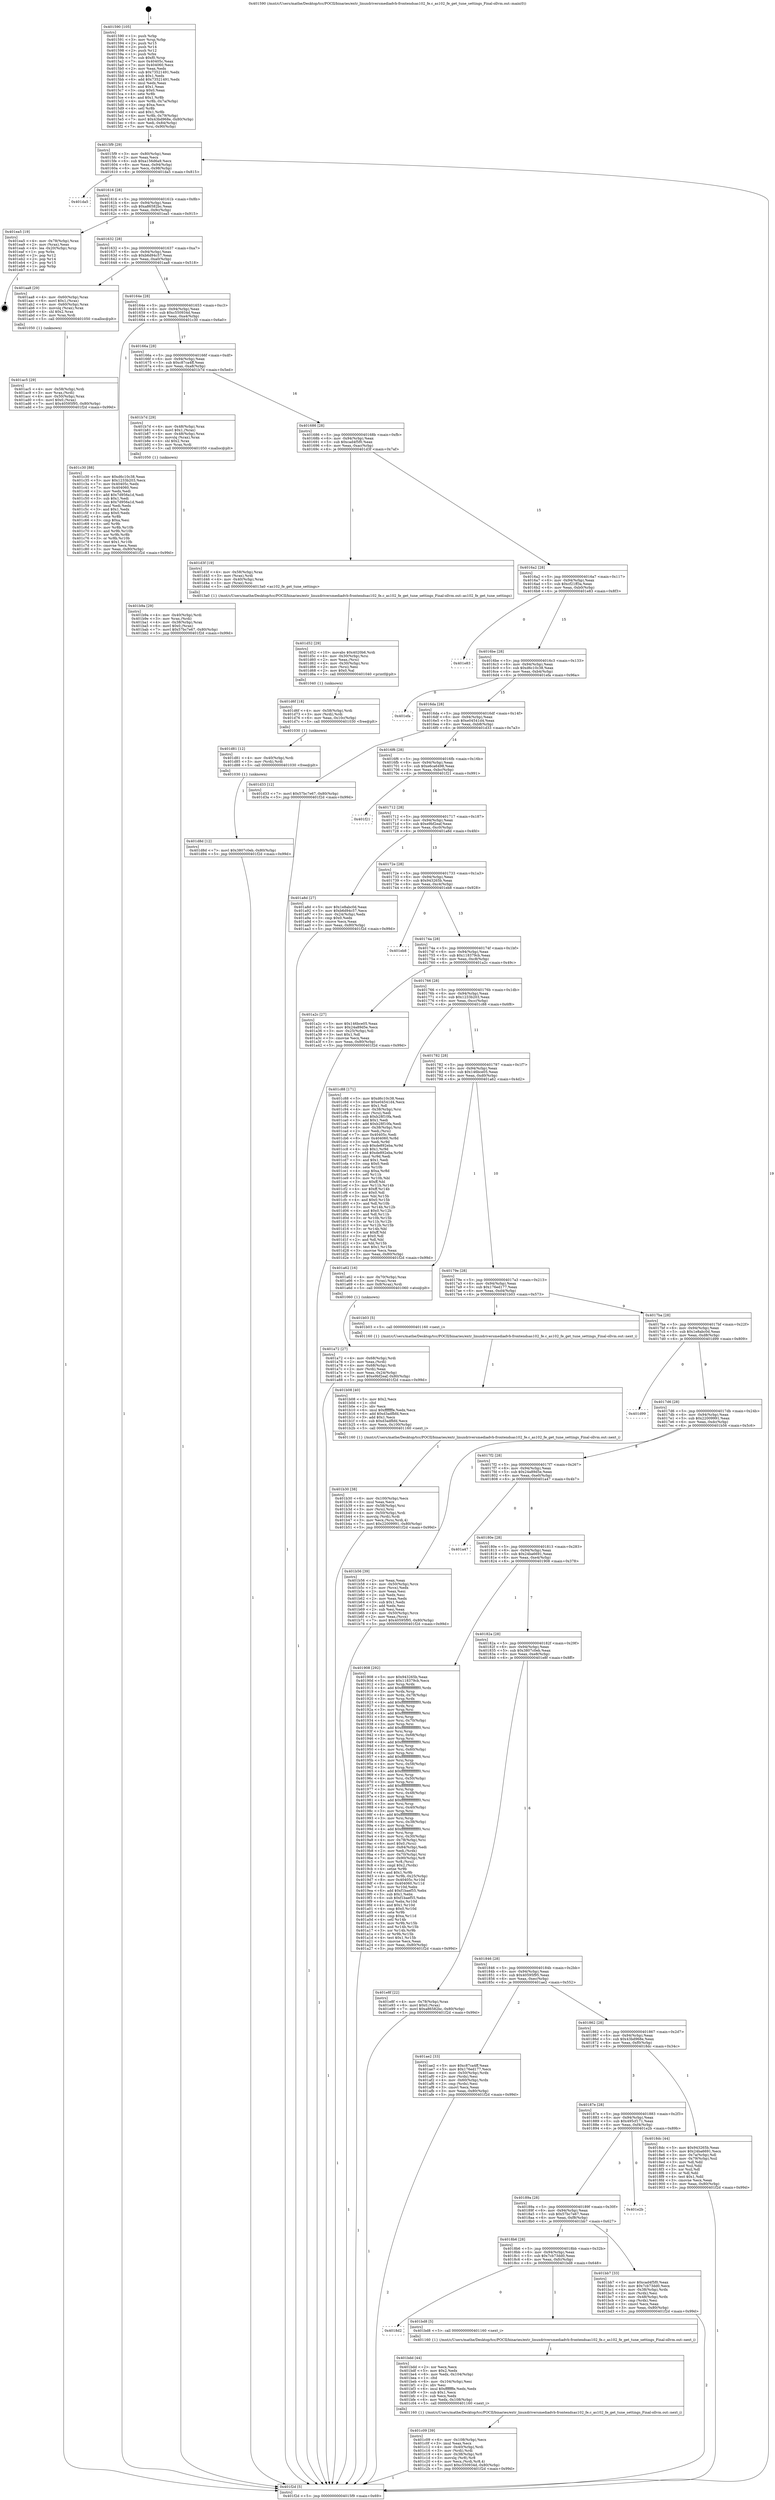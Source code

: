 digraph "0x401590" {
  label = "0x401590 (/mnt/c/Users/mathe/Desktop/tcc/POCII/binaries/extr_linuxdriversmediadvb-frontendsas102_fe.c_as102_fe_get_tune_settings_Final-ollvm.out::main(0))"
  labelloc = "t"
  node[shape=record]

  Entry [label="",width=0.3,height=0.3,shape=circle,fillcolor=black,style=filled]
  "0x4015f9" [label="{
     0x4015f9 [29]\l
     | [instrs]\l
     &nbsp;&nbsp;0x4015f9 \<+3\>: mov -0x80(%rbp),%eax\l
     &nbsp;&nbsp;0x4015fc \<+2\>: mov %eax,%ecx\l
     &nbsp;&nbsp;0x4015fe \<+6\>: sub $0xa156d6a9,%ecx\l
     &nbsp;&nbsp;0x401604 \<+6\>: mov %eax,-0x94(%rbp)\l
     &nbsp;&nbsp;0x40160a \<+6\>: mov %ecx,-0x98(%rbp)\l
     &nbsp;&nbsp;0x401610 \<+6\>: je 0000000000401da5 \<main+0x815\>\l
  }"]
  "0x401da5" [label="{
     0x401da5\l
  }", style=dashed]
  "0x401616" [label="{
     0x401616 [28]\l
     | [instrs]\l
     &nbsp;&nbsp;0x401616 \<+5\>: jmp 000000000040161b \<main+0x8b\>\l
     &nbsp;&nbsp;0x40161b \<+6\>: mov -0x94(%rbp),%eax\l
     &nbsp;&nbsp;0x401621 \<+5\>: sub $0xa86582bc,%eax\l
     &nbsp;&nbsp;0x401626 \<+6\>: mov %eax,-0x9c(%rbp)\l
     &nbsp;&nbsp;0x40162c \<+6\>: je 0000000000401ea5 \<main+0x915\>\l
  }"]
  Exit [label="",width=0.3,height=0.3,shape=circle,fillcolor=black,style=filled,peripheries=2]
  "0x401ea5" [label="{
     0x401ea5 [19]\l
     | [instrs]\l
     &nbsp;&nbsp;0x401ea5 \<+4\>: mov -0x78(%rbp),%rax\l
     &nbsp;&nbsp;0x401ea9 \<+2\>: mov (%rax),%eax\l
     &nbsp;&nbsp;0x401eab \<+4\>: lea -0x20(%rbp),%rsp\l
     &nbsp;&nbsp;0x401eaf \<+1\>: pop %rbx\l
     &nbsp;&nbsp;0x401eb0 \<+2\>: pop %r12\l
     &nbsp;&nbsp;0x401eb2 \<+2\>: pop %r14\l
     &nbsp;&nbsp;0x401eb4 \<+2\>: pop %r15\l
     &nbsp;&nbsp;0x401eb6 \<+1\>: pop %rbp\l
     &nbsp;&nbsp;0x401eb7 \<+1\>: ret\l
  }"]
  "0x401632" [label="{
     0x401632 [28]\l
     | [instrs]\l
     &nbsp;&nbsp;0x401632 \<+5\>: jmp 0000000000401637 \<main+0xa7\>\l
     &nbsp;&nbsp;0x401637 \<+6\>: mov -0x94(%rbp),%eax\l
     &nbsp;&nbsp;0x40163d \<+5\>: sub $0xb6d94c57,%eax\l
     &nbsp;&nbsp;0x401642 \<+6\>: mov %eax,-0xa0(%rbp)\l
     &nbsp;&nbsp;0x401648 \<+6\>: je 0000000000401aa8 \<main+0x518\>\l
  }"]
  "0x401d8d" [label="{
     0x401d8d [12]\l
     | [instrs]\l
     &nbsp;&nbsp;0x401d8d \<+7\>: movl $0x3807c0eb,-0x80(%rbp)\l
     &nbsp;&nbsp;0x401d94 \<+5\>: jmp 0000000000401f2d \<main+0x99d\>\l
  }"]
  "0x401aa8" [label="{
     0x401aa8 [29]\l
     | [instrs]\l
     &nbsp;&nbsp;0x401aa8 \<+4\>: mov -0x60(%rbp),%rax\l
     &nbsp;&nbsp;0x401aac \<+6\>: movl $0x1,(%rax)\l
     &nbsp;&nbsp;0x401ab2 \<+4\>: mov -0x60(%rbp),%rax\l
     &nbsp;&nbsp;0x401ab6 \<+3\>: movslq (%rax),%rax\l
     &nbsp;&nbsp;0x401ab9 \<+4\>: shl $0x2,%rax\l
     &nbsp;&nbsp;0x401abd \<+3\>: mov %rax,%rdi\l
     &nbsp;&nbsp;0x401ac0 \<+5\>: call 0000000000401050 \<malloc@plt\>\l
     | [calls]\l
     &nbsp;&nbsp;0x401050 \{1\} (unknown)\l
  }"]
  "0x40164e" [label="{
     0x40164e [28]\l
     | [instrs]\l
     &nbsp;&nbsp;0x40164e \<+5\>: jmp 0000000000401653 \<main+0xc3\>\l
     &nbsp;&nbsp;0x401653 \<+6\>: mov -0x94(%rbp),%eax\l
     &nbsp;&nbsp;0x401659 \<+5\>: sub $0xc550934d,%eax\l
     &nbsp;&nbsp;0x40165e \<+6\>: mov %eax,-0xa4(%rbp)\l
     &nbsp;&nbsp;0x401664 \<+6\>: je 0000000000401c30 \<main+0x6a0\>\l
  }"]
  "0x401d81" [label="{
     0x401d81 [12]\l
     | [instrs]\l
     &nbsp;&nbsp;0x401d81 \<+4\>: mov -0x40(%rbp),%rdi\l
     &nbsp;&nbsp;0x401d85 \<+3\>: mov (%rdi),%rdi\l
     &nbsp;&nbsp;0x401d88 \<+5\>: call 0000000000401030 \<free@plt\>\l
     | [calls]\l
     &nbsp;&nbsp;0x401030 \{1\} (unknown)\l
  }"]
  "0x401c30" [label="{
     0x401c30 [88]\l
     | [instrs]\l
     &nbsp;&nbsp;0x401c30 \<+5\>: mov $0xd6c10c38,%eax\l
     &nbsp;&nbsp;0x401c35 \<+5\>: mov $0x1233b203,%ecx\l
     &nbsp;&nbsp;0x401c3a \<+7\>: mov 0x40405c,%edx\l
     &nbsp;&nbsp;0x401c41 \<+7\>: mov 0x404060,%esi\l
     &nbsp;&nbsp;0x401c48 \<+2\>: mov %edx,%edi\l
     &nbsp;&nbsp;0x401c4a \<+6\>: add $0x7d956a1d,%edi\l
     &nbsp;&nbsp;0x401c50 \<+3\>: sub $0x1,%edi\l
     &nbsp;&nbsp;0x401c53 \<+6\>: sub $0x7d956a1d,%edi\l
     &nbsp;&nbsp;0x401c59 \<+3\>: imul %edi,%edx\l
     &nbsp;&nbsp;0x401c5c \<+3\>: and $0x1,%edx\l
     &nbsp;&nbsp;0x401c5f \<+3\>: cmp $0x0,%edx\l
     &nbsp;&nbsp;0x401c62 \<+4\>: sete %r8b\l
     &nbsp;&nbsp;0x401c66 \<+3\>: cmp $0xa,%esi\l
     &nbsp;&nbsp;0x401c69 \<+4\>: setl %r9b\l
     &nbsp;&nbsp;0x401c6d \<+3\>: mov %r8b,%r10b\l
     &nbsp;&nbsp;0x401c70 \<+3\>: and %r9b,%r10b\l
     &nbsp;&nbsp;0x401c73 \<+3\>: xor %r9b,%r8b\l
     &nbsp;&nbsp;0x401c76 \<+3\>: or %r8b,%r10b\l
     &nbsp;&nbsp;0x401c79 \<+4\>: test $0x1,%r10b\l
     &nbsp;&nbsp;0x401c7d \<+3\>: cmovne %ecx,%eax\l
     &nbsp;&nbsp;0x401c80 \<+3\>: mov %eax,-0x80(%rbp)\l
     &nbsp;&nbsp;0x401c83 \<+5\>: jmp 0000000000401f2d \<main+0x99d\>\l
  }"]
  "0x40166a" [label="{
     0x40166a [28]\l
     | [instrs]\l
     &nbsp;&nbsp;0x40166a \<+5\>: jmp 000000000040166f \<main+0xdf\>\l
     &nbsp;&nbsp;0x40166f \<+6\>: mov -0x94(%rbp),%eax\l
     &nbsp;&nbsp;0x401675 \<+5\>: sub $0xc87ca4ff,%eax\l
     &nbsp;&nbsp;0x40167a \<+6\>: mov %eax,-0xa8(%rbp)\l
     &nbsp;&nbsp;0x401680 \<+6\>: je 0000000000401b7d \<main+0x5ed\>\l
  }"]
  "0x401d6f" [label="{
     0x401d6f [18]\l
     | [instrs]\l
     &nbsp;&nbsp;0x401d6f \<+4\>: mov -0x58(%rbp),%rdi\l
     &nbsp;&nbsp;0x401d73 \<+3\>: mov (%rdi),%rdi\l
     &nbsp;&nbsp;0x401d76 \<+6\>: mov %eax,-0x10c(%rbp)\l
     &nbsp;&nbsp;0x401d7c \<+5\>: call 0000000000401030 \<free@plt\>\l
     | [calls]\l
     &nbsp;&nbsp;0x401030 \{1\} (unknown)\l
  }"]
  "0x401b7d" [label="{
     0x401b7d [29]\l
     | [instrs]\l
     &nbsp;&nbsp;0x401b7d \<+4\>: mov -0x48(%rbp),%rax\l
     &nbsp;&nbsp;0x401b81 \<+6\>: movl $0x1,(%rax)\l
     &nbsp;&nbsp;0x401b87 \<+4\>: mov -0x48(%rbp),%rax\l
     &nbsp;&nbsp;0x401b8b \<+3\>: movslq (%rax),%rax\l
     &nbsp;&nbsp;0x401b8e \<+4\>: shl $0x2,%rax\l
     &nbsp;&nbsp;0x401b92 \<+3\>: mov %rax,%rdi\l
     &nbsp;&nbsp;0x401b95 \<+5\>: call 0000000000401050 \<malloc@plt\>\l
     | [calls]\l
     &nbsp;&nbsp;0x401050 \{1\} (unknown)\l
  }"]
  "0x401686" [label="{
     0x401686 [28]\l
     | [instrs]\l
     &nbsp;&nbsp;0x401686 \<+5\>: jmp 000000000040168b \<main+0xfb\>\l
     &nbsp;&nbsp;0x40168b \<+6\>: mov -0x94(%rbp),%eax\l
     &nbsp;&nbsp;0x401691 \<+5\>: sub $0xcad4f5f0,%eax\l
     &nbsp;&nbsp;0x401696 \<+6\>: mov %eax,-0xac(%rbp)\l
     &nbsp;&nbsp;0x40169c \<+6\>: je 0000000000401d3f \<main+0x7af\>\l
  }"]
  "0x401d52" [label="{
     0x401d52 [29]\l
     | [instrs]\l
     &nbsp;&nbsp;0x401d52 \<+10\>: movabs $0x4020b6,%rdi\l
     &nbsp;&nbsp;0x401d5c \<+4\>: mov -0x30(%rbp),%rsi\l
     &nbsp;&nbsp;0x401d60 \<+2\>: mov %eax,(%rsi)\l
     &nbsp;&nbsp;0x401d62 \<+4\>: mov -0x30(%rbp),%rsi\l
     &nbsp;&nbsp;0x401d66 \<+2\>: mov (%rsi),%esi\l
     &nbsp;&nbsp;0x401d68 \<+2\>: mov $0x0,%al\l
     &nbsp;&nbsp;0x401d6a \<+5\>: call 0000000000401040 \<printf@plt\>\l
     | [calls]\l
     &nbsp;&nbsp;0x401040 \{1\} (unknown)\l
  }"]
  "0x401d3f" [label="{
     0x401d3f [19]\l
     | [instrs]\l
     &nbsp;&nbsp;0x401d3f \<+4\>: mov -0x58(%rbp),%rax\l
     &nbsp;&nbsp;0x401d43 \<+3\>: mov (%rax),%rdi\l
     &nbsp;&nbsp;0x401d46 \<+4\>: mov -0x40(%rbp),%rax\l
     &nbsp;&nbsp;0x401d4a \<+3\>: mov (%rax),%rsi\l
     &nbsp;&nbsp;0x401d4d \<+5\>: call 00000000004013a0 \<as102_fe_get_tune_settings\>\l
     | [calls]\l
     &nbsp;&nbsp;0x4013a0 \{1\} (/mnt/c/Users/mathe/Desktop/tcc/POCII/binaries/extr_linuxdriversmediadvb-frontendsas102_fe.c_as102_fe_get_tune_settings_Final-ollvm.out::as102_fe_get_tune_settings)\l
  }"]
  "0x4016a2" [label="{
     0x4016a2 [28]\l
     | [instrs]\l
     &nbsp;&nbsp;0x4016a2 \<+5\>: jmp 00000000004016a7 \<main+0x117\>\l
     &nbsp;&nbsp;0x4016a7 \<+6\>: mov -0x94(%rbp),%eax\l
     &nbsp;&nbsp;0x4016ad \<+5\>: sub $0xcf21ff3a,%eax\l
     &nbsp;&nbsp;0x4016b2 \<+6\>: mov %eax,-0xb0(%rbp)\l
     &nbsp;&nbsp;0x4016b8 \<+6\>: je 0000000000401e83 \<main+0x8f3\>\l
  }"]
  "0x401c09" [label="{
     0x401c09 [39]\l
     | [instrs]\l
     &nbsp;&nbsp;0x401c09 \<+6\>: mov -0x108(%rbp),%ecx\l
     &nbsp;&nbsp;0x401c0f \<+3\>: imul %eax,%ecx\l
     &nbsp;&nbsp;0x401c12 \<+4\>: mov -0x40(%rbp),%rdi\l
     &nbsp;&nbsp;0x401c16 \<+3\>: mov (%rdi),%rdi\l
     &nbsp;&nbsp;0x401c19 \<+4\>: mov -0x38(%rbp),%r8\l
     &nbsp;&nbsp;0x401c1d \<+3\>: movslq (%r8),%r8\l
     &nbsp;&nbsp;0x401c20 \<+4\>: mov %ecx,(%rdi,%r8,4)\l
     &nbsp;&nbsp;0x401c24 \<+7\>: movl $0xc550934d,-0x80(%rbp)\l
     &nbsp;&nbsp;0x401c2b \<+5\>: jmp 0000000000401f2d \<main+0x99d\>\l
  }"]
  "0x401e83" [label="{
     0x401e83\l
  }", style=dashed]
  "0x4016be" [label="{
     0x4016be [28]\l
     | [instrs]\l
     &nbsp;&nbsp;0x4016be \<+5\>: jmp 00000000004016c3 \<main+0x133\>\l
     &nbsp;&nbsp;0x4016c3 \<+6\>: mov -0x94(%rbp),%eax\l
     &nbsp;&nbsp;0x4016c9 \<+5\>: sub $0xd6c10c38,%eax\l
     &nbsp;&nbsp;0x4016ce \<+6\>: mov %eax,-0xb4(%rbp)\l
     &nbsp;&nbsp;0x4016d4 \<+6\>: je 0000000000401efa \<main+0x96a\>\l
  }"]
  "0x401bdd" [label="{
     0x401bdd [44]\l
     | [instrs]\l
     &nbsp;&nbsp;0x401bdd \<+2\>: xor %ecx,%ecx\l
     &nbsp;&nbsp;0x401bdf \<+5\>: mov $0x2,%edx\l
     &nbsp;&nbsp;0x401be4 \<+6\>: mov %edx,-0x104(%rbp)\l
     &nbsp;&nbsp;0x401bea \<+1\>: cltd\l
     &nbsp;&nbsp;0x401beb \<+6\>: mov -0x104(%rbp),%esi\l
     &nbsp;&nbsp;0x401bf1 \<+2\>: idiv %esi\l
     &nbsp;&nbsp;0x401bf3 \<+6\>: imul $0xfffffffe,%edx,%edx\l
     &nbsp;&nbsp;0x401bf9 \<+3\>: sub $0x1,%ecx\l
     &nbsp;&nbsp;0x401bfc \<+2\>: sub %ecx,%edx\l
     &nbsp;&nbsp;0x401bfe \<+6\>: mov %edx,-0x108(%rbp)\l
     &nbsp;&nbsp;0x401c04 \<+5\>: call 0000000000401160 \<next_i\>\l
     | [calls]\l
     &nbsp;&nbsp;0x401160 \{1\} (/mnt/c/Users/mathe/Desktop/tcc/POCII/binaries/extr_linuxdriversmediadvb-frontendsas102_fe.c_as102_fe_get_tune_settings_Final-ollvm.out::next_i)\l
  }"]
  "0x401efa" [label="{
     0x401efa\l
  }", style=dashed]
  "0x4016da" [label="{
     0x4016da [28]\l
     | [instrs]\l
     &nbsp;&nbsp;0x4016da \<+5\>: jmp 00000000004016df \<main+0x14f\>\l
     &nbsp;&nbsp;0x4016df \<+6\>: mov -0x94(%rbp),%eax\l
     &nbsp;&nbsp;0x4016e5 \<+5\>: sub $0xe04541d4,%eax\l
     &nbsp;&nbsp;0x4016ea \<+6\>: mov %eax,-0xb8(%rbp)\l
     &nbsp;&nbsp;0x4016f0 \<+6\>: je 0000000000401d33 \<main+0x7a3\>\l
  }"]
  "0x4018d2" [label="{
     0x4018d2\l
  }", style=dashed]
  "0x401d33" [label="{
     0x401d33 [12]\l
     | [instrs]\l
     &nbsp;&nbsp;0x401d33 \<+7\>: movl $0x57bc7e67,-0x80(%rbp)\l
     &nbsp;&nbsp;0x401d3a \<+5\>: jmp 0000000000401f2d \<main+0x99d\>\l
  }"]
  "0x4016f6" [label="{
     0x4016f6 [28]\l
     | [instrs]\l
     &nbsp;&nbsp;0x4016f6 \<+5\>: jmp 00000000004016fb \<main+0x16b\>\l
     &nbsp;&nbsp;0x4016fb \<+6\>: mov -0x94(%rbp),%eax\l
     &nbsp;&nbsp;0x401701 \<+5\>: sub $0xe6ca6498,%eax\l
     &nbsp;&nbsp;0x401706 \<+6\>: mov %eax,-0xbc(%rbp)\l
     &nbsp;&nbsp;0x40170c \<+6\>: je 0000000000401f21 \<main+0x991\>\l
  }"]
  "0x401bd8" [label="{
     0x401bd8 [5]\l
     | [instrs]\l
     &nbsp;&nbsp;0x401bd8 \<+5\>: call 0000000000401160 \<next_i\>\l
     | [calls]\l
     &nbsp;&nbsp;0x401160 \{1\} (/mnt/c/Users/mathe/Desktop/tcc/POCII/binaries/extr_linuxdriversmediadvb-frontendsas102_fe.c_as102_fe_get_tune_settings_Final-ollvm.out::next_i)\l
  }"]
  "0x401f21" [label="{
     0x401f21\l
  }", style=dashed]
  "0x401712" [label="{
     0x401712 [28]\l
     | [instrs]\l
     &nbsp;&nbsp;0x401712 \<+5\>: jmp 0000000000401717 \<main+0x187\>\l
     &nbsp;&nbsp;0x401717 \<+6\>: mov -0x94(%rbp),%eax\l
     &nbsp;&nbsp;0x40171d \<+5\>: sub $0xe9bf2eaf,%eax\l
     &nbsp;&nbsp;0x401722 \<+6\>: mov %eax,-0xc0(%rbp)\l
     &nbsp;&nbsp;0x401728 \<+6\>: je 0000000000401a8d \<main+0x4fd\>\l
  }"]
  "0x4018b6" [label="{
     0x4018b6 [28]\l
     | [instrs]\l
     &nbsp;&nbsp;0x4018b6 \<+5\>: jmp 00000000004018bb \<main+0x32b\>\l
     &nbsp;&nbsp;0x4018bb \<+6\>: mov -0x94(%rbp),%eax\l
     &nbsp;&nbsp;0x4018c1 \<+5\>: sub $0x7cb73dd0,%eax\l
     &nbsp;&nbsp;0x4018c6 \<+6\>: mov %eax,-0xfc(%rbp)\l
     &nbsp;&nbsp;0x4018cc \<+6\>: je 0000000000401bd8 \<main+0x648\>\l
  }"]
  "0x401a8d" [label="{
     0x401a8d [27]\l
     | [instrs]\l
     &nbsp;&nbsp;0x401a8d \<+5\>: mov $0x1e8abc0d,%eax\l
     &nbsp;&nbsp;0x401a92 \<+5\>: mov $0xb6d94c57,%ecx\l
     &nbsp;&nbsp;0x401a97 \<+3\>: mov -0x24(%rbp),%edx\l
     &nbsp;&nbsp;0x401a9a \<+3\>: cmp $0x0,%edx\l
     &nbsp;&nbsp;0x401a9d \<+3\>: cmove %ecx,%eax\l
     &nbsp;&nbsp;0x401aa0 \<+3\>: mov %eax,-0x80(%rbp)\l
     &nbsp;&nbsp;0x401aa3 \<+5\>: jmp 0000000000401f2d \<main+0x99d\>\l
  }"]
  "0x40172e" [label="{
     0x40172e [28]\l
     | [instrs]\l
     &nbsp;&nbsp;0x40172e \<+5\>: jmp 0000000000401733 \<main+0x1a3\>\l
     &nbsp;&nbsp;0x401733 \<+6\>: mov -0x94(%rbp),%eax\l
     &nbsp;&nbsp;0x401739 \<+5\>: sub $0x943265b,%eax\l
     &nbsp;&nbsp;0x40173e \<+6\>: mov %eax,-0xc4(%rbp)\l
     &nbsp;&nbsp;0x401744 \<+6\>: je 0000000000401eb8 \<main+0x928\>\l
  }"]
  "0x401bb7" [label="{
     0x401bb7 [33]\l
     | [instrs]\l
     &nbsp;&nbsp;0x401bb7 \<+5\>: mov $0xcad4f5f0,%eax\l
     &nbsp;&nbsp;0x401bbc \<+5\>: mov $0x7cb73dd0,%ecx\l
     &nbsp;&nbsp;0x401bc1 \<+4\>: mov -0x38(%rbp),%rdx\l
     &nbsp;&nbsp;0x401bc5 \<+2\>: mov (%rdx),%esi\l
     &nbsp;&nbsp;0x401bc7 \<+4\>: mov -0x48(%rbp),%rdx\l
     &nbsp;&nbsp;0x401bcb \<+2\>: cmp (%rdx),%esi\l
     &nbsp;&nbsp;0x401bcd \<+3\>: cmovl %ecx,%eax\l
     &nbsp;&nbsp;0x401bd0 \<+3\>: mov %eax,-0x80(%rbp)\l
     &nbsp;&nbsp;0x401bd3 \<+5\>: jmp 0000000000401f2d \<main+0x99d\>\l
  }"]
  "0x401eb8" [label="{
     0x401eb8\l
  }", style=dashed]
  "0x40174a" [label="{
     0x40174a [28]\l
     | [instrs]\l
     &nbsp;&nbsp;0x40174a \<+5\>: jmp 000000000040174f \<main+0x1bf\>\l
     &nbsp;&nbsp;0x40174f \<+6\>: mov -0x94(%rbp),%eax\l
     &nbsp;&nbsp;0x401755 \<+5\>: sub $0x118379cb,%eax\l
     &nbsp;&nbsp;0x40175a \<+6\>: mov %eax,-0xc8(%rbp)\l
     &nbsp;&nbsp;0x401760 \<+6\>: je 0000000000401a2c \<main+0x49c\>\l
  }"]
  "0x40189a" [label="{
     0x40189a [28]\l
     | [instrs]\l
     &nbsp;&nbsp;0x40189a \<+5\>: jmp 000000000040189f \<main+0x30f\>\l
     &nbsp;&nbsp;0x40189f \<+6\>: mov -0x94(%rbp),%eax\l
     &nbsp;&nbsp;0x4018a5 \<+5\>: sub $0x57bc7e67,%eax\l
     &nbsp;&nbsp;0x4018aa \<+6\>: mov %eax,-0xf8(%rbp)\l
     &nbsp;&nbsp;0x4018b0 \<+6\>: je 0000000000401bb7 \<main+0x627\>\l
  }"]
  "0x401a2c" [label="{
     0x401a2c [27]\l
     | [instrs]\l
     &nbsp;&nbsp;0x401a2c \<+5\>: mov $0x146bce05,%eax\l
     &nbsp;&nbsp;0x401a31 \<+5\>: mov $0x24a89d5e,%ecx\l
     &nbsp;&nbsp;0x401a36 \<+3\>: mov -0x25(%rbp),%dl\l
     &nbsp;&nbsp;0x401a39 \<+3\>: test $0x1,%dl\l
     &nbsp;&nbsp;0x401a3c \<+3\>: cmovne %ecx,%eax\l
     &nbsp;&nbsp;0x401a3f \<+3\>: mov %eax,-0x80(%rbp)\l
     &nbsp;&nbsp;0x401a42 \<+5\>: jmp 0000000000401f2d \<main+0x99d\>\l
  }"]
  "0x401766" [label="{
     0x401766 [28]\l
     | [instrs]\l
     &nbsp;&nbsp;0x401766 \<+5\>: jmp 000000000040176b \<main+0x1db\>\l
     &nbsp;&nbsp;0x40176b \<+6\>: mov -0x94(%rbp),%eax\l
     &nbsp;&nbsp;0x401771 \<+5\>: sub $0x1233b203,%eax\l
     &nbsp;&nbsp;0x401776 \<+6\>: mov %eax,-0xcc(%rbp)\l
     &nbsp;&nbsp;0x40177c \<+6\>: je 0000000000401c88 \<main+0x6f8\>\l
  }"]
  "0x401e2b" [label="{
     0x401e2b\l
  }", style=dashed]
  "0x401c88" [label="{
     0x401c88 [171]\l
     | [instrs]\l
     &nbsp;&nbsp;0x401c88 \<+5\>: mov $0xd6c10c38,%eax\l
     &nbsp;&nbsp;0x401c8d \<+5\>: mov $0xe04541d4,%ecx\l
     &nbsp;&nbsp;0x401c92 \<+2\>: mov $0x1,%dl\l
     &nbsp;&nbsp;0x401c94 \<+4\>: mov -0x38(%rbp),%rsi\l
     &nbsp;&nbsp;0x401c98 \<+2\>: mov (%rsi),%edi\l
     &nbsp;&nbsp;0x401c9a \<+6\>: sub $0xb28f10fa,%edi\l
     &nbsp;&nbsp;0x401ca0 \<+3\>: add $0x1,%edi\l
     &nbsp;&nbsp;0x401ca3 \<+6\>: add $0xb28f10fa,%edi\l
     &nbsp;&nbsp;0x401ca9 \<+4\>: mov -0x38(%rbp),%rsi\l
     &nbsp;&nbsp;0x401cad \<+2\>: mov %edi,(%rsi)\l
     &nbsp;&nbsp;0x401caf \<+7\>: mov 0x40405c,%edi\l
     &nbsp;&nbsp;0x401cb6 \<+8\>: mov 0x404060,%r8d\l
     &nbsp;&nbsp;0x401cbe \<+3\>: mov %edi,%r9d\l
     &nbsp;&nbsp;0x401cc1 \<+7\>: sub $0xde892eba,%r9d\l
     &nbsp;&nbsp;0x401cc8 \<+4\>: sub $0x1,%r9d\l
     &nbsp;&nbsp;0x401ccc \<+7\>: add $0xde892eba,%r9d\l
     &nbsp;&nbsp;0x401cd3 \<+4\>: imul %r9d,%edi\l
     &nbsp;&nbsp;0x401cd7 \<+3\>: and $0x1,%edi\l
     &nbsp;&nbsp;0x401cda \<+3\>: cmp $0x0,%edi\l
     &nbsp;&nbsp;0x401cdd \<+4\>: sete %r10b\l
     &nbsp;&nbsp;0x401ce1 \<+4\>: cmp $0xa,%r8d\l
     &nbsp;&nbsp;0x401ce5 \<+4\>: setl %r11b\l
     &nbsp;&nbsp;0x401ce9 \<+3\>: mov %r10b,%bl\l
     &nbsp;&nbsp;0x401cec \<+3\>: xor $0xff,%bl\l
     &nbsp;&nbsp;0x401cef \<+3\>: mov %r11b,%r14b\l
     &nbsp;&nbsp;0x401cf2 \<+4\>: xor $0xff,%r14b\l
     &nbsp;&nbsp;0x401cf6 \<+3\>: xor $0x0,%dl\l
     &nbsp;&nbsp;0x401cf9 \<+3\>: mov %bl,%r15b\l
     &nbsp;&nbsp;0x401cfc \<+4\>: and $0x0,%r15b\l
     &nbsp;&nbsp;0x401d00 \<+3\>: and %dl,%r10b\l
     &nbsp;&nbsp;0x401d03 \<+3\>: mov %r14b,%r12b\l
     &nbsp;&nbsp;0x401d06 \<+4\>: and $0x0,%r12b\l
     &nbsp;&nbsp;0x401d0a \<+3\>: and %dl,%r11b\l
     &nbsp;&nbsp;0x401d0d \<+3\>: or %r10b,%r15b\l
     &nbsp;&nbsp;0x401d10 \<+3\>: or %r11b,%r12b\l
     &nbsp;&nbsp;0x401d13 \<+3\>: xor %r12b,%r15b\l
     &nbsp;&nbsp;0x401d16 \<+3\>: or %r14b,%bl\l
     &nbsp;&nbsp;0x401d19 \<+3\>: xor $0xff,%bl\l
     &nbsp;&nbsp;0x401d1c \<+3\>: or $0x0,%dl\l
     &nbsp;&nbsp;0x401d1f \<+2\>: and %dl,%bl\l
     &nbsp;&nbsp;0x401d21 \<+3\>: or %bl,%r15b\l
     &nbsp;&nbsp;0x401d24 \<+4\>: test $0x1,%r15b\l
     &nbsp;&nbsp;0x401d28 \<+3\>: cmovne %ecx,%eax\l
     &nbsp;&nbsp;0x401d2b \<+3\>: mov %eax,-0x80(%rbp)\l
     &nbsp;&nbsp;0x401d2e \<+5\>: jmp 0000000000401f2d \<main+0x99d\>\l
  }"]
  "0x401782" [label="{
     0x401782 [28]\l
     | [instrs]\l
     &nbsp;&nbsp;0x401782 \<+5\>: jmp 0000000000401787 \<main+0x1f7\>\l
     &nbsp;&nbsp;0x401787 \<+6\>: mov -0x94(%rbp),%eax\l
     &nbsp;&nbsp;0x40178d \<+5\>: sub $0x146bce05,%eax\l
     &nbsp;&nbsp;0x401792 \<+6\>: mov %eax,-0xd0(%rbp)\l
     &nbsp;&nbsp;0x401798 \<+6\>: je 0000000000401a62 \<main+0x4d2\>\l
  }"]
  "0x401b9a" [label="{
     0x401b9a [29]\l
     | [instrs]\l
     &nbsp;&nbsp;0x401b9a \<+4\>: mov -0x40(%rbp),%rdi\l
     &nbsp;&nbsp;0x401b9e \<+3\>: mov %rax,(%rdi)\l
     &nbsp;&nbsp;0x401ba1 \<+4\>: mov -0x38(%rbp),%rax\l
     &nbsp;&nbsp;0x401ba5 \<+6\>: movl $0x0,(%rax)\l
     &nbsp;&nbsp;0x401bab \<+7\>: movl $0x57bc7e67,-0x80(%rbp)\l
     &nbsp;&nbsp;0x401bb2 \<+5\>: jmp 0000000000401f2d \<main+0x99d\>\l
  }"]
  "0x401a62" [label="{
     0x401a62 [16]\l
     | [instrs]\l
     &nbsp;&nbsp;0x401a62 \<+4\>: mov -0x70(%rbp),%rax\l
     &nbsp;&nbsp;0x401a66 \<+3\>: mov (%rax),%rax\l
     &nbsp;&nbsp;0x401a69 \<+4\>: mov 0x8(%rax),%rdi\l
     &nbsp;&nbsp;0x401a6d \<+5\>: call 0000000000401060 \<atoi@plt\>\l
     | [calls]\l
     &nbsp;&nbsp;0x401060 \{1\} (unknown)\l
  }"]
  "0x40179e" [label="{
     0x40179e [28]\l
     | [instrs]\l
     &nbsp;&nbsp;0x40179e \<+5\>: jmp 00000000004017a3 \<main+0x213\>\l
     &nbsp;&nbsp;0x4017a3 \<+6\>: mov -0x94(%rbp),%eax\l
     &nbsp;&nbsp;0x4017a9 \<+5\>: sub $0x176ed177,%eax\l
     &nbsp;&nbsp;0x4017ae \<+6\>: mov %eax,-0xd4(%rbp)\l
     &nbsp;&nbsp;0x4017b4 \<+6\>: je 0000000000401b03 \<main+0x573\>\l
  }"]
  "0x401b30" [label="{
     0x401b30 [38]\l
     | [instrs]\l
     &nbsp;&nbsp;0x401b30 \<+6\>: mov -0x100(%rbp),%ecx\l
     &nbsp;&nbsp;0x401b36 \<+3\>: imul %eax,%ecx\l
     &nbsp;&nbsp;0x401b39 \<+4\>: mov -0x58(%rbp),%rsi\l
     &nbsp;&nbsp;0x401b3d \<+3\>: mov (%rsi),%rsi\l
     &nbsp;&nbsp;0x401b40 \<+4\>: mov -0x50(%rbp),%rdi\l
     &nbsp;&nbsp;0x401b44 \<+3\>: movslq (%rdi),%rdi\l
     &nbsp;&nbsp;0x401b47 \<+3\>: mov %ecx,(%rsi,%rdi,4)\l
     &nbsp;&nbsp;0x401b4a \<+7\>: movl $0x22009991,-0x80(%rbp)\l
     &nbsp;&nbsp;0x401b51 \<+5\>: jmp 0000000000401f2d \<main+0x99d\>\l
  }"]
  "0x401b03" [label="{
     0x401b03 [5]\l
     | [instrs]\l
     &nbsp;&nbsp;0x401b03 \<+5\>: call 0000000000401160 \<next_i\>\l
     | [calls]\l
     &nbsp;&nbsp;0x401160 \{1\} (/mnt/c/Users/mathe/Desktop/tcc/POCII/binaries/extr_linuxdriversmediadvb-frontendsas102_fe.c_as102_fe_get_tune_settings_Final-ollvm.out::next_i)\l
  }"]
  "0x4017ba" [label="{
     0x4017ba [28]\l
     | [instrs]\l
     &nbsp;&nbsp;0x4017ba \<+5\>: jmp 00000000004017bf \<main+0x22f\>\l
     &nbsp;&nbsp;0x4017bf \<+6\>: mov -0x94(%rbp),%eax\l
     &nbsp;&nbsp;0x4017c5 \<+5\>: sub $0x1e8abc0d,%eax\l
     &nbsp;&nbsp;0x4017ca \<+6\>: mov %eax,-0xd8(%rbp)\l
     &nbsp;&nbsp;0x4017d0 \<+6\>: je 0000000000401d99 \<main+0x809\>\l
  }"]
  "0x401b08" [label="{
     0x401b08 [40]\l
     | [instrs]\l
     &nbsp;&nbsp;0x401b08 \<+5\>: mov $0x2,%ecx\l
     &nbsp;&nbsp;0x401b0d \<+1\>: cltd\l
     &nbsp;&nbsp;0x401b0e \<+2\>: idiv %ecx\l
     &nbsp;&nbsp;0x401b10 \<+6\>: imul $0xfffffffe,%edx,%ecx\l
     &nbsp;&nbsp;0x401b16 \<+6\>: add $0xd3adfbfd,%ecx\l
     &nbsp;&nbsp;0x401b1c \<+3\>: add $0x1,%ecx\l
     &nbsp;&nbsp;0x401b1f \<+6\>: sub $0xd3adfbfd,%ecx\l
     &nbsp;&nbsp;0x401b25 \<+6\>: mov %ecx,-0x100(%rbp)\l
     &nbsp;&nbsp;0x401b2b \<+5\>: call 0000000000401160 \<next_i\>\l
     | [calls]\l
     &nbsp;&nbsp;0x401160 \{1\} (/mnt/c/Users/mathe/Desktop/tcc/POCII/binaries/extr_linuxdriversmediadvb-frontendsas102_fe.c_as102_fe_get_tune_settings_Final-ollvm.out::next_i)\l
  }"]
  "0x401d99" [label="{
     0x401d99\l
  }", style=dashed]
  "0x4017d6" [label="{
     0x4017d6 [28]\l
     | [instrs]\l
     &nbsp;&nbsp;0x4017d6 \<+5\>: jmp 00000000004017db \<main+0x24b\>\l
     &nbsp;&nbsp;0x4017db \<+6\>: mov -0x94(%rbp),%eax\l
     &nbsp;&nbsp;0x4017e1 \<+5\>: sub $0x22009991,%eax\l
     &nbsp;&nbsp;0x4017e6 \<+6\>: mov %eax,-0xdc(%rbp)\l
     &nbsp;&nbsp;0x4017ec \<+6\>: je 0000000000401b56 \<main+0x5c6\>\l
  }"]
  "0x401ac5" [label="{
     0x401ac5 [29]\l
     | [instrs]\l
     &nbsp;&nbsp;0x401ac5 \<+4\>: mov -0x58(%rbp),%rdi\l
     &nbsp;&nbsp;0x401ac9 \<+3\>: mov %rax,(%rdi)\l
     &nbsp;&nbsp;0x401acc \<+4\>: mov -0x50(%rbp),%rax\l
     &nbsp;&nbsp;0x401ad0 \<+6\>: movl $0x0,(%rax)\l
     &nbsp;&nbsp;0x401ad6 \<+7\>: movl $0x40595f95,-0x80(%rbp)\l
     &nbsp;&nbsp;0x401add \<+5\>: jmp 0000000000401f2d \<main+0x99d\>\l
  }"]
  "0x401b56" [label="{
     0x401b56 [39]\l
     | [instrs]\l
     &nbsp;&nbsp;0x401b56 \<+2\>: xor %eax,%eax\l
     &nbsp;&nbsp;0x401b58 \<+4\>: mov -0x50(%rbp),%rcx\l
     &nbsp;&nbsp;0x401b5c \<+2\>: mov (%rcx),%edx\l
     &nbsp;&nbsp;0x401b5e \<+2\>: mov %eax,%esi\l
     &nbsp;&nbsp;0x401b60 \<+2\>: sub %edx,%esi\l
     &nbsp;&nbsp;0x401b62 \<+2\>: mov %eax,%edx\l
     &nbsp;&nbsp;0x401b64 \<+3\>: sub $0x1,%edx\l
     &nbsp;&nbsp;0x401b67 \<+2\>: add %edx,%esi\l
     &nbsp;&nbsp;0x401b69 \<+2\>: sub %esi,%eax\l
     &nbsp;&nbsp;0x401b6b \<+4\>: mov -0x50(%rbp),%rcx\l
     &nbsp;&nbsp;0x401b6f \<+2\>: mov %eax,(%rcx)\l
     &nbsp;&nbsp;0x401b71 \<+7\>: movl $0x40595f95,-0x80(%rbp)\l
     &nbsp;&nbsp;0x401b78 \<+5\>: jmp 0000000000401f2d \<main+0x99d\>\l
  }"]
  "0x4017f2" [label="{
     0x4017f2 [28]\l
     | [instrs]\l
     &nbsp;&nbsp;0x4017f2 \<+5\>: jmp 00000000004017f7 \<main+0x267\>\l
     &nbsp;&nbsp;0x4017f7 \<+6\>: mov -0x94(%rbp),%eax\l
     &nbsp;&nbsp;0x4017fd \<+5\>: sub $0x24a89d5e,%eax\l
     &nbsp;&nbsp;0x401802 \<+6\>: mov %eax,-0xe0(%rbp)\l
     &nbsp;&nbsp;0x401808 \<+6\>: je 0000000000401a47 \<main+0x4b7\>\l
  }"]
  "0x401a72" [label="{
     0x401a72 [27]\l
     | [instrs]\l
     &nbsp;&nbsp;0x401a72 \<+4\>: mov -0x68(%rbp),%rdi\l
     &nbsp;&nbsp;0x401a76 \<+2\>: mov %eax,(%rdi)\l
     &nbsp;&nbsp;0x401a78 \<+4\>: mov -0x68(%rbp),%rdi\l
     &nbsp;&nbsp;0x401a7c \<+2\>: mov (%rdi),%eax\l
     &nbsp;&nbsp;0x401a7e \<+3\>: mov %eax,-0x24(%rbp)\l
     &nbsp;&nbsp;0x401a81 \<+7\>: movl $0xe9bf2eaf,-0x80(%rbp)\l
     &nbsp;&nbsp;0x401a88 \<+5\>: jmp 0000000000401f2d \<main+0x99d\>\l
  }"]
  "0x401a47" [label="{
     0x401a47\l
  }", style=dashed]
  "0x40180e" [label="{
     0x40180e [28]\l
     | [instrs]\l
     &nbsp;&nbsp;0x40180e \<+5\>: jmp 0000000000401813 \<main+0x283\>\l
     &nbsp;&nbsp;0x401813 \<+6\>: mov -0x94(%rbp),%eax\l
     &nbsp;&nbsp;0x401819 \<+5\>: sub $0x24ba6691,%eax\l
     &nbsp;&nbsp;0x40181e \<+6\>: mov %eax,-0xe4(%rbp)\l
     &nbsp;&nbsp;0x401824 \<+6\>: je 0000000000401908 \<main+0x378\>\l
  }"]
  "0x401590" [label="{
     0x401590 [105]\l
     | [instrs]\l
     &nbsp;&nbsp;0x401590 \<+1\>: push %rbp\l
     &nbsp;&nbsp;0x401591 \<+3\>: mov %rsp,%rbp\l
     &nbsp;&nbsp;0x401594 \<+2\>: push %r15\l
     &nbsp;&nbsp;0x401596 \<+2\>: push %r14\l
     &nbsp;&nbsp;0x401598 \<+2\>: push %r12\l
     &nbsp;&nbsp;0x40159a \<+1\>: push %rbx\l
     &nbsp;&nbsp;0x40159b \<+7\>: sub $0xf0,%rsp\l
     &nbsp;&nbsp;0x4015a2 \<+7\>: mov 0x40405c,%eax\l
     &nbsp;&nbsp;0x4015a9 \<+7\>: mov 0x404060,%ecx\l
     &nbsp;&nbsp;0x4015b0 \<+2\>: mov %eax,%edx\l
     &nbsp;&nbsp;0x4015b2 \<+6\>: sub $0x73521491,%edx\l
     &nbsp;&nbsp;0x4015b8 \<+3\>: sub $0x1,%edx\l
     &nbsp;&nbsp;0x4015bb \<+6\>: add $0x73521491,%edx\l
     &nbsp;&nbsp;0x4015c1 \<+3\>: imul %edx,%eax\l
     &nbsp;&nbsp;0x4015c4 \<+3\>: and $0x1,%eax\l
     &nbsp;&nbsp;0x4015c7 \<+3\>: cmp $0x0,%eax\l
     &nbsp;&nbsp;0x4015ca \<+4\>: sete %r8b\l
     &nbsp;&nbsp;0x4015ce \<+4\>: and $0x1,%r8b\l
     &nbsp;&nbsp;0x4015d2 \<+4\>: mov %r8b,-0x7a(%rbp)\l
     &nbsp;&nbsp;0x4015d6 \<+3\>: cmp $0xa,%ecx\l
     &nbsp;&nbsp;0x4015d9 \<+4\>: setl %r8b\l
     &nbsp;&nbsp;0x4015dd \<+4\>: and $0x1,%r8b\l
     &nbsp;&nbsp;0x4015e1 \<+4\>: mov %r8b,-0x79(%rbp)\l
     &nbsp;&nbsp;0x4015e5 \<+7\>: movl $0x43bd968e,-0x80(%rbp)\l
     &nbsp;&nbsp;0x4015ec \<+6\>: mov %edi,-0x84(%rbp)\l
     &nbsp;&nbsp;0x4015f2 \<+7\>: mov %rsi,-0x90(%rbp)\l
  }"]
  "0x401908" [label="{
     0x401908 [292]\l
     | [instrs]\l
     &nbsp;&nbsp;0x401908 \<+5\>: mov $0x943265b,%eax\l
     &nbsp;&nbsp;0x40190d \<+5\>: mov $0x118379cb,%ecx\l
     &nbsp;&nbsp;0x401912 \<+3\>: mov %rsp,%rdx\l
     &nbsp;&nbsp;0x401915 \<+4\>: add $0xfffffffffffffff0,%rdx\l
     &nbsp;&nbsp;0x401919 \<+3\>: mov %rdx,%rsp\l
     &nbsp;&nbsp;0x40191c \<+4\>: mov %rdx,-0x78(%rbp)\l
     &nbsp;&nbsp;0x401920 \<+3\>: mov %rsp,%rdx\l
     &nbsp;&nbsp;0x401923 \<+4\>: add $0xfffffffffffffff0,%rdx\l
     &nbsp;&nbsp;0x401927 \<+3\>: mov %rdx,%rsp\l
     &nbsp;&nbsp;0x40192a \<+3\>: mov %rsp,%rsi\l
     &nbsp;&nbsp;0x40192d \<+4\>: add $0xfffffffffffffff0,%rsi\l
     &nbsp;&nbsp;0x401931 \<+3\>: mov %rsi,%rsp\l
     &nbsp;&nbsp;0x401934 \<+4\>: mov %rsi,-0x70(%rbp)\l
     &nbsp;&nbsp;0x401938 \<+3\>: mov %rsp,%rsi\l
     &nbsp;&nbsp;0x40193b \<+4\>: add $0xfffffffffffffff0,%rsi\l
     &nbsp;&nbsp;0x40193f \<+3\>: mov %rsi,%rsp\l
     &nbsp;&nbsp;0x401942 \<+4\>: mov %rsi,-0x68(%rbp)\l
     &nbsp;&nbsp;0x401946 \<+3\>: mov %rsp,%rsi\l
     &nbsp;&nbsp;0x401949 \<+4\>: add $0xfffffffffffffff0,%rsi\l
     &nbsp;&nbsp;0x40194d \<+3\>: mov %rsi,%rsp\l
     &nbsp;&nbsp;0x401950 \<+4\>: mov %rsi,-0x60(%rbp)\l
     &nbsp;&nbsp;0x401954 \<+3\>: mov %rsp,%rsi\l
     &nbsp;&nbsp;0x401957 \<+4\>: add $0xfffffffffffffff0,%rsi\l
     &nbsp;&nbsp;0x40195b \<+3\>: mov %rsi,%rsp\l
     &nbsp;&nbsp;0x40195e \<+4\>: mov %rsi,-0x58(%rbp)\l
     &nbsp;&nbsp;0x401962 \<+3\>: mov %rsp,%rsi\l
     &nbsp;&nbsp;0x401965 \<+4\>: add $0xfffffffffffffff0,%rsi\l
     &nbsp;&nbsp;0x401969 \<+3\>: mov %rsi,%rsp\l
     &nbsp;&nbsp;0x40196c \<+4\>: mov %rsi,-0x50(%rbp)\l
     &nbsp;&nbsp;0x401970 \<+3\>: mov %rsp,%rsi\l
     &nbsp;&nbsp;0x401973 \<+4\>: add $0xfffffffffffffff0,%rsi\l
     &nbsp;&nbsp;0x401977 \<+3\>: mov %rsi,%rsp\l
     &nbsp;&nbsp;0x40197a \<+4\>: mov %rsi,-0x48(%rbp)\l
     &nbsp;&nbsp;0x40197e \<+3\>: mov %rsp,%rsi\l
     &nbsp;&nbsp;0x401981 \<+4\>: add $0xfffffffffffffff0,%rsi\l
     &nbsp;&nbsp;0x401985 \<+3\>: mov %rsi,%rsp\l
     &nbsp;&nbsp;0x401988 \<+4\>: mov %rsi,-0x40(%rbp)\l
     &nbsp;&nbsp;0x40198c \<+3\>: mov %rsp,%rsi\l
     &nbsp;&nbsp;0x40198f \<+4\>: add $0xfffffffffffffff0,%rsi\l
     &nbsp;&nbsp;0x401993 \<+3\>: mov %rsi,%rsp\l
     &nbsp;&nbsp;0x401996 \<+4\>: mov %rsi,-0x38(%rbp)\l
     &nbsp;&nbsp;0x40199a \<+3\>: mov %rsp,%rsi\l
     &nbsp;&nbsp;0x40199d \<+4\>: add $0xfffffffffffffff0,%rsi\l
     &nbsp;&nbsp;0x4019a1 \<+3\>: mov %rsi,%rsp\l
     &nbsp;&nbsp;0x4019a4 \<+4\>: mov %rsi,-0x30(%rbp)\l
     &nbsp;&nbsp;0x4019a8 \<+4\>: mov -0x78(%rbp),%rsi\l
     &nbsp;&nbsp;0x4019ac \<+6\>: movl $0x0,(%rsi)\l
     &nbsp;&nbsp;0x4019b2 \<+6\>: mov -0x84(%rbp),%edi\l
     &nbsp;&nbsp;0x4019b8 \<+2\>: mov %edi,(%rdx)\l
     &nbsp;&nbsp;0x4019ba \<+4\>: mov -0x70(%rbp),%rsi\l
     &nbsp;&nbsp;0x4019be \<+7\>: mov -0x90(%rbp),%r8\l
     &nbsp;&nbsp;0x4019c5 \<+3\>: mov %r8,(%rsi)\l
     &nbsp;&nbsp;0x4019c8 \<+3\>: cmpl $0x2,(%rdx)\l
     &nbsp;&nbsp;0x4019cb \<+4\>: setne %r9b\l
     &nbsp;&nbsp;0x4019cf \<+4\>: and $0x1,%r9b\l
     &nbsp;&nbsp;0x4019d3 \<+4\>: mov %r9b,-0x25(%rbp)\l
     &nbsp;&nbsp;0x4019d7 \<+8\>: mov 0x40405c,%r10d\l
     &nbsp;&nbsp;0x4019df \<+8\>: mov 0x404060,%r11d\l
     &nbsp;&nbsp;0x4019e7 \<+3\>: mov %r10d,%ebx\l
     &nbsp;&nbsp;0x4019ea \<+6\>: add $0xf1baef55,%ebx\l
     &nbsp;&nbsp;0x4019f0 \<+3\>: sub $0x1,%ebx\l
     &nbsp;&nbsp;0x4019f3 \<+6\>: sub $0xf1baef55,%ebx\l
     &nbsp;&nbsp;0x4019f9 \<+4\>: imul %ebx,%r10d\l
     &nbsp;&nbsp;0x4019fd \<+4\>: and $0x1,%r10d\l
     &nbsp;&nbsp;0x401a01 \<+4\>: cmp $0x0,%r10d\l
     &nbsp;&nbsp;0x401a05 \<+4\>: sete %r9b\l
     &nbsp;&nbsp;0x401a09 \<+4\>: cmp $0xa,%r11d\l
     &nbsp;&nbsp;0x401a0d \<+4\>: setl %r14b\l
     &nbsp;&nbsp;0x401a11 \<+3\>: mov %r9b,%r15b\l
     &nbsp;&nbsp;0x401a14 \<+3\>: and %r14b,%r15b\l
     &nbsp;&nbsp;0x401a17 \<+3\>: xor %r14b,%r9b\l
     &nbsp;&nbsp;0x401a1a \<+3\>: or %r9b,%r15b\l
     &nbsp;&nbsp;0x401a1d \<+4\>: test $0x1,%r15b\l
     &nbsp;&nbsp;0x401a21 \<+3\>: cmovne %ecx,%eax\l
     &nbsp;&nbsp;0x401a24 \<+3\>: mov %eax,-0x80(%rbp)\l
     &nbsp;&nbsp;0x401a27 \<+5\>: jmp 0000000000401f2d \<main+0x99d\>\l
  }"]
  "0x40182a" [label="{
     0x40182a [28]\l
     | [instrs]\l
     &nbsp;&nbsp;0x40182a \<+5\>: jmp 000000000040182f \<main+0x29f\>\l
     &nbsp;&nbsp;0x40182f \<+6\>: mov -0x94(%rbp),%eax\l
     &nbsp;&nbsp;0x401835 \<+5\>: sub $0x3807c0eb,%eax\l
     &nbsp;&nbsp;0x40183a \<+6\>: mov %eax,-0xe8(%rbp)\l
     &nbsp;&nbsp;0x401840 \<+6\>: je 0000000000401e8f \<main+0x8ff\>\l
  }"]
  "0x401f2d" [label="{
     0x401f2d [5]\l
     | [instrs]\l
     &nbsp;&nbsp;0x401f2d \<+5\>: jmp 00000000004015f9 \<main+0x69\>\l
  }"]
  "0x401e8f" [label="{
     0x401e8f [22]\l
     | [instrs]\l
     &nbsp;&nbsp;0x401e8f \<+4\>: mov -0x78(%rbp),%rax\l
     &nbsp;&nbsp;0x401e93 \<+6\>: movl $0x0,(%rax)\l
     &nbsp;&nbsp;0x401e99 \<+7\>: movl $0xa86582bc,-0x80(%rbp)\l
     &nbsp;&nbsp;0x401ea0 \<+5\>: jmp 0000000000401f2d \<main+0x99d\>\l
  }"]
  "0x401846" [label="{
     0x401846 [28]\l
     | [instrs]\l
     &nbsp;&nbsp;0x401846 \<+5\>: jmp 000000000040184b \<main+0x2bb\>\l
     &nbsp;&nbsp;0x40184b \<+6\>: mov -0x94(%rbp),%eax\l
     &nbsp;&nbsp;0x401851 \<+5\>: sub $0x40595f95,%eax\l
     &nbsp;&nbsp;0x401856 \<+6\>: mov %eax,-0xec(%rbp)\l
     &nbsp;&nbsp;0x40185c \<+6\>: je 0000000000401ae2 \<main+0x552\>\l
  }"]
  "0x40187e" [label="{
     0x40187e [28]\l
     | [instrs]\l
     &nbsp;&nbsp;0x40187e \<+5\>: jmp 0000000000401883 \<main+0x2f3\>\l
     &nbsp;&nbsp;0x401883 \<+6\>: mov -0x94(%rbp),%eax\l
     &nbsp;&nbsp;0x401889 \<+5\>: sub $0x495cf171,%eax\l
     &nbsp;&nbsp;0x40188e \<+6\>: mov %eax,-0xf4(%rbp)\l
     &nbsp;&nbsp;0x401894 \<+6\>: je 0000000000401e2b \<main+0x89b\>\l
  }"]
  "0x401ae2" [label="{
     0x401ae2 [33]\l
     | [instrs]\l
     &nbsp;&nbsp;0x401ae2 \<+5\>: mov $0xc87ca4ff,%eax\l
     &nbsp;&nbsp;0x401ae7 \<+5\>: mov $0x176ed177,%ecx\l
     &nbsp;&nbsp;0x401aec \<+4\>: mov -0x50(%rbp),%rdx\l
     &nbsp;&nbsp;0x401af0 \<+2\>: mov (%rdx),%esi\l
     &nbsp;&nbsp;0x401af2 \<+4\>: mov -0x60(%rbp),%rdx\l
     &nbsp;&nbsp;0x401af6 \<+2\>: cmp (%rdx),%esi\l
     &nbsp;&nbsp;0x401af8 \<+3\>: cmovl %ecx,%eax\l
     &nbsp;&nbsp;0x401afb \<+3\>: mov %eax,-0x80(%rbp)\l
     &nbsp;&nbsp;0x401afe \<+5\>: jmp 0000000000401f2d \<main+0x99d\>\l
  }"]
  "0x401862" [label="{
     0x401862 [28]\l
     | [instrs]\l
     &nbsp;&nbsp;0x401862 \<+5\>: jmp 0000000000401867 \<main+0x2d7\>\l
     &nbsp;&nbsp;0x401867 \<+6\>: mov -0x94(%rbp),%eax\l
     &nbsp;&nbsp;0x40186d \<+5\>: sub $0x43bd968e,%eax\l
     &nbsp;&nbsp;0x401872 \<+6\>: mov %eax,-0xf0(%rbp)\l
     &nbsp;&nbsp;0x401878 \<+6\>: je 00000000004018dc \<main+0x34c\>\l
  }"]
  "0x4018dc" [label="{
     0x4018dc [44]\l
     | [instrs]\l
     &nbsp;&nbsp;0x4018dc \<+5\>: mov $0x943265b,%eax\l
     &nbsp;&nbsp;0x4018e1 \<+5\>: mov $0x24ba6691,%ecx\l
     &nbsp;&nbsp;0x4018e6 \<+3\>: mov -0x7a(%rbp),%dl\l
     &nbsp;&nbsp;0x4018e9 \<+4\>: mov -0x79(%rbp),%sil\l
     &nbsp;&nbsp;0x4018ed \<+3\>: mov %dl,%dil\l
     &nbsp;&nbsp;0x4018f0 \<+3\>: and %sil,%dil\l
     &nbsp;&nbsp;0x4018f3 \<+3\>: xor %sil,%dl\l
     &nbsp;&nbsp;0x4018f6 \<+3\>: or %dl,%dil\l
     &nbsp;&nbsp;0x4018f9 \<+4\>: test $0x1,%dil\l
     &nbsp;&nbsp;0x4018fd \<+3\>: cmovne %ecx,%eax\l
     &nbsp;&nbsp;0x401900 \<+3\>: mov %eax,-0x80(%rbp)\l
     &nbsp;&nbsp;0x401903 \<+5\>: jmp 0000000000401f2d \<main+0x99d\>\l
  }"]
  Entry -> "0x401590" [label=" 1"]
  "0x4015f9" -> "0x401da5" [label=" 0"]
  "0x4015f9" -> "0x401616" [label=" 20"]
  "0x401ea5" -> Exit [label=" 1"]
  "0x401616" -> "0x401ea5" [label=" 1"]
  "0x401616" -> "0x401632" [label=" 19"]
  "0x401e8f" -> "0x401f2d" [label=" 1"]
  "0x401632" -> "0x401aa8" [label=" 1"]
  "0x401632" -> "0x40164e" [label=" 18"]
  "0x401d8d" -> "0x401f2d" [label=" 1"]
  "0x40164e" -> "0x401c30" [label=" 1"]
  "0x40164e" -> "0x40166a" [label=" 17"]
  "0x401d81" -> "0x401d8d" [label=" 1"]
  "0x40166a" -> "0x401b7d" [label=" 1"]
  "0x40166a" -> "0x401686" [label=" 16"]
  "0x401d6f" -> "0x401d81" [label=" 1"]
  "0x401686" -> "0x401d3f" [label=" 1"]
  "0x401686" -> "0x4016a2" [label=" 15"]
  "0x401d52" -> "0x401d6f" [label=" 1"]
  "0x4016a2" -> "0x401e83" [label=" 0"]
  "0x4016a2" -> "0x4016be" [label=" 15"]
  "0x401d3f" -> "0x401d52" [label=" 1"]
  "0x4016be" -> "0x401efa" [label=" 0"]
  "0x4016be" -> "0x4016da" [label=" 15"]
  "0x401d33" -> "0x401f2d" [label=" 1"]
  "0x4016da" -> "0x401d33" [label=" 1"]
  "0x4016da" -> "0x4016f6" [label=" 14"]
  "0x401c88" -> "0x401f2d" [label=" 1"]
  "0x4016f6" -> "0x401f21" [label=" 0"]
  "0x4016f6" -> "0x401712" [label=" 14"]
  "0x401c30" -> "0x401f2d" [label=" 1"]
  "0x401712" -> "0x401a8d" [label=" 1"]
  "0x401712" -> "0x40172e" [label=" 13"]
  "0x401bdd" -> "0x401c09" [label=" 1"]
  "0x40172e" -> "0x401eb8" [label=" 0"]
  "0x40172e" -> "0x40174a" [label=" 13"]
  "0x401bd8" -> "0x401bdd" [label=" 1"]
  "0x40174a" -> "0x401a2c" [label=" 1"]
  "0x40174a" -> "0x401766" [label=" 12"]
  "0x4018b6" -> "0x401bd8" [label=" 1"]
  "0x401766" -> "0x401c88" [label=" 1"]
  "0x401766" -> "0x401782" [label=" 11"]
  "0x401c09" -> "0x401f2d" [label=" 1"]
  "0x401782" -> "0x401a62" [label=" 1"]
  "0x401782" -> "0x40179e" [label=" 10"]
  "0x40189a" -> "0x4018b6" [label=" 1"]
  "0x40179e" -> "0x401b03" [label=" 1"]
  "0x40179e" -> "0x4017ba" [label=" 9"]
  "0x40189a" -> "0x401bb7" [label=" 2"]
  "0x4017ba" -> "0x401d99" [label=" 0"]
  "0x4017ba" -> "0x4017d6" [label=" 9"]
  "0x4018b6" -> "0x4018d2" [label=" 0"]
  "0x4017d6" -> "0x401b56" [label=" 1"]
  "0x4017d6" -> "0x4017f2" [label=" 8"]
  "0x40187e" -> "0x40189a" [label=" 3"]
  "0x4017f2" -> "0x401a47" [label=" 0"]
  "0x4017f2" -> "0x40180e" [label=" 8"]
  "0x40187e" -> "0x401e2b" [label=" 0"]
  "0x40180e" -> "0x401908" [label=" 1"]
  "0x40180e" -> "0x40182a" [label=" 7"]
  "0x401b9a" -> "0x401f2d" [label=" 1"]
  "0x40182a" -> "0x401e8f" [label=" 1"]
  "0x40182a" -> "0x401846" [label=" 6"]
  "0x401b7d" -> "0x401b9a" [label=" 1"]
  "0x401846" -> "0x401ae2" [label=" 2"]
  "0x401846" -> "0x401862" [label=" 4"]
  "0x401b56" -> "0x401f2d" [label=" 1"]
  "0x401862" -> "0x4018dc" [label=" 1"]
  "0x401862" -> "0x40187e" [label=" 3"]
  "0x4018dc" -> "0x401f2d" [label=" 1"]
  "0x401590" -> "0x4015f9" [label=" 1"]
  "0x401f2d" -> "0x4015f9" [label=" 19"]
  "0x401bb7" -> "0x401f2d" [label=" 2"]
  "0x401908" -> "0x401f2d" [label=" 1"]
  "0x401a2c" -> "0x401f2d" [label=" 1"]
  "0x401a62" -> "0x401a72" [label=" 1"]
  "0x401a72" -> "0x401f2d" [label=" 1"]
  "0x401a8d" -> "0x401f2d" [label=" 1"]
  "0x401aa8" -> "0x401ac5" [label=" 1"]
  "0x401ac5" -> "0x401f2d" [label=" 1"]
  "0x401ae2" -> "0x401f2d" [label=" 2"]
  "0x401b03" -> "0x401b08" [label=" 1"]
  "0x401b08" -> "0x401b30" [label=" 1"]
  "0x401b30" -> "0x401f2d" [label=" 1"]
}
